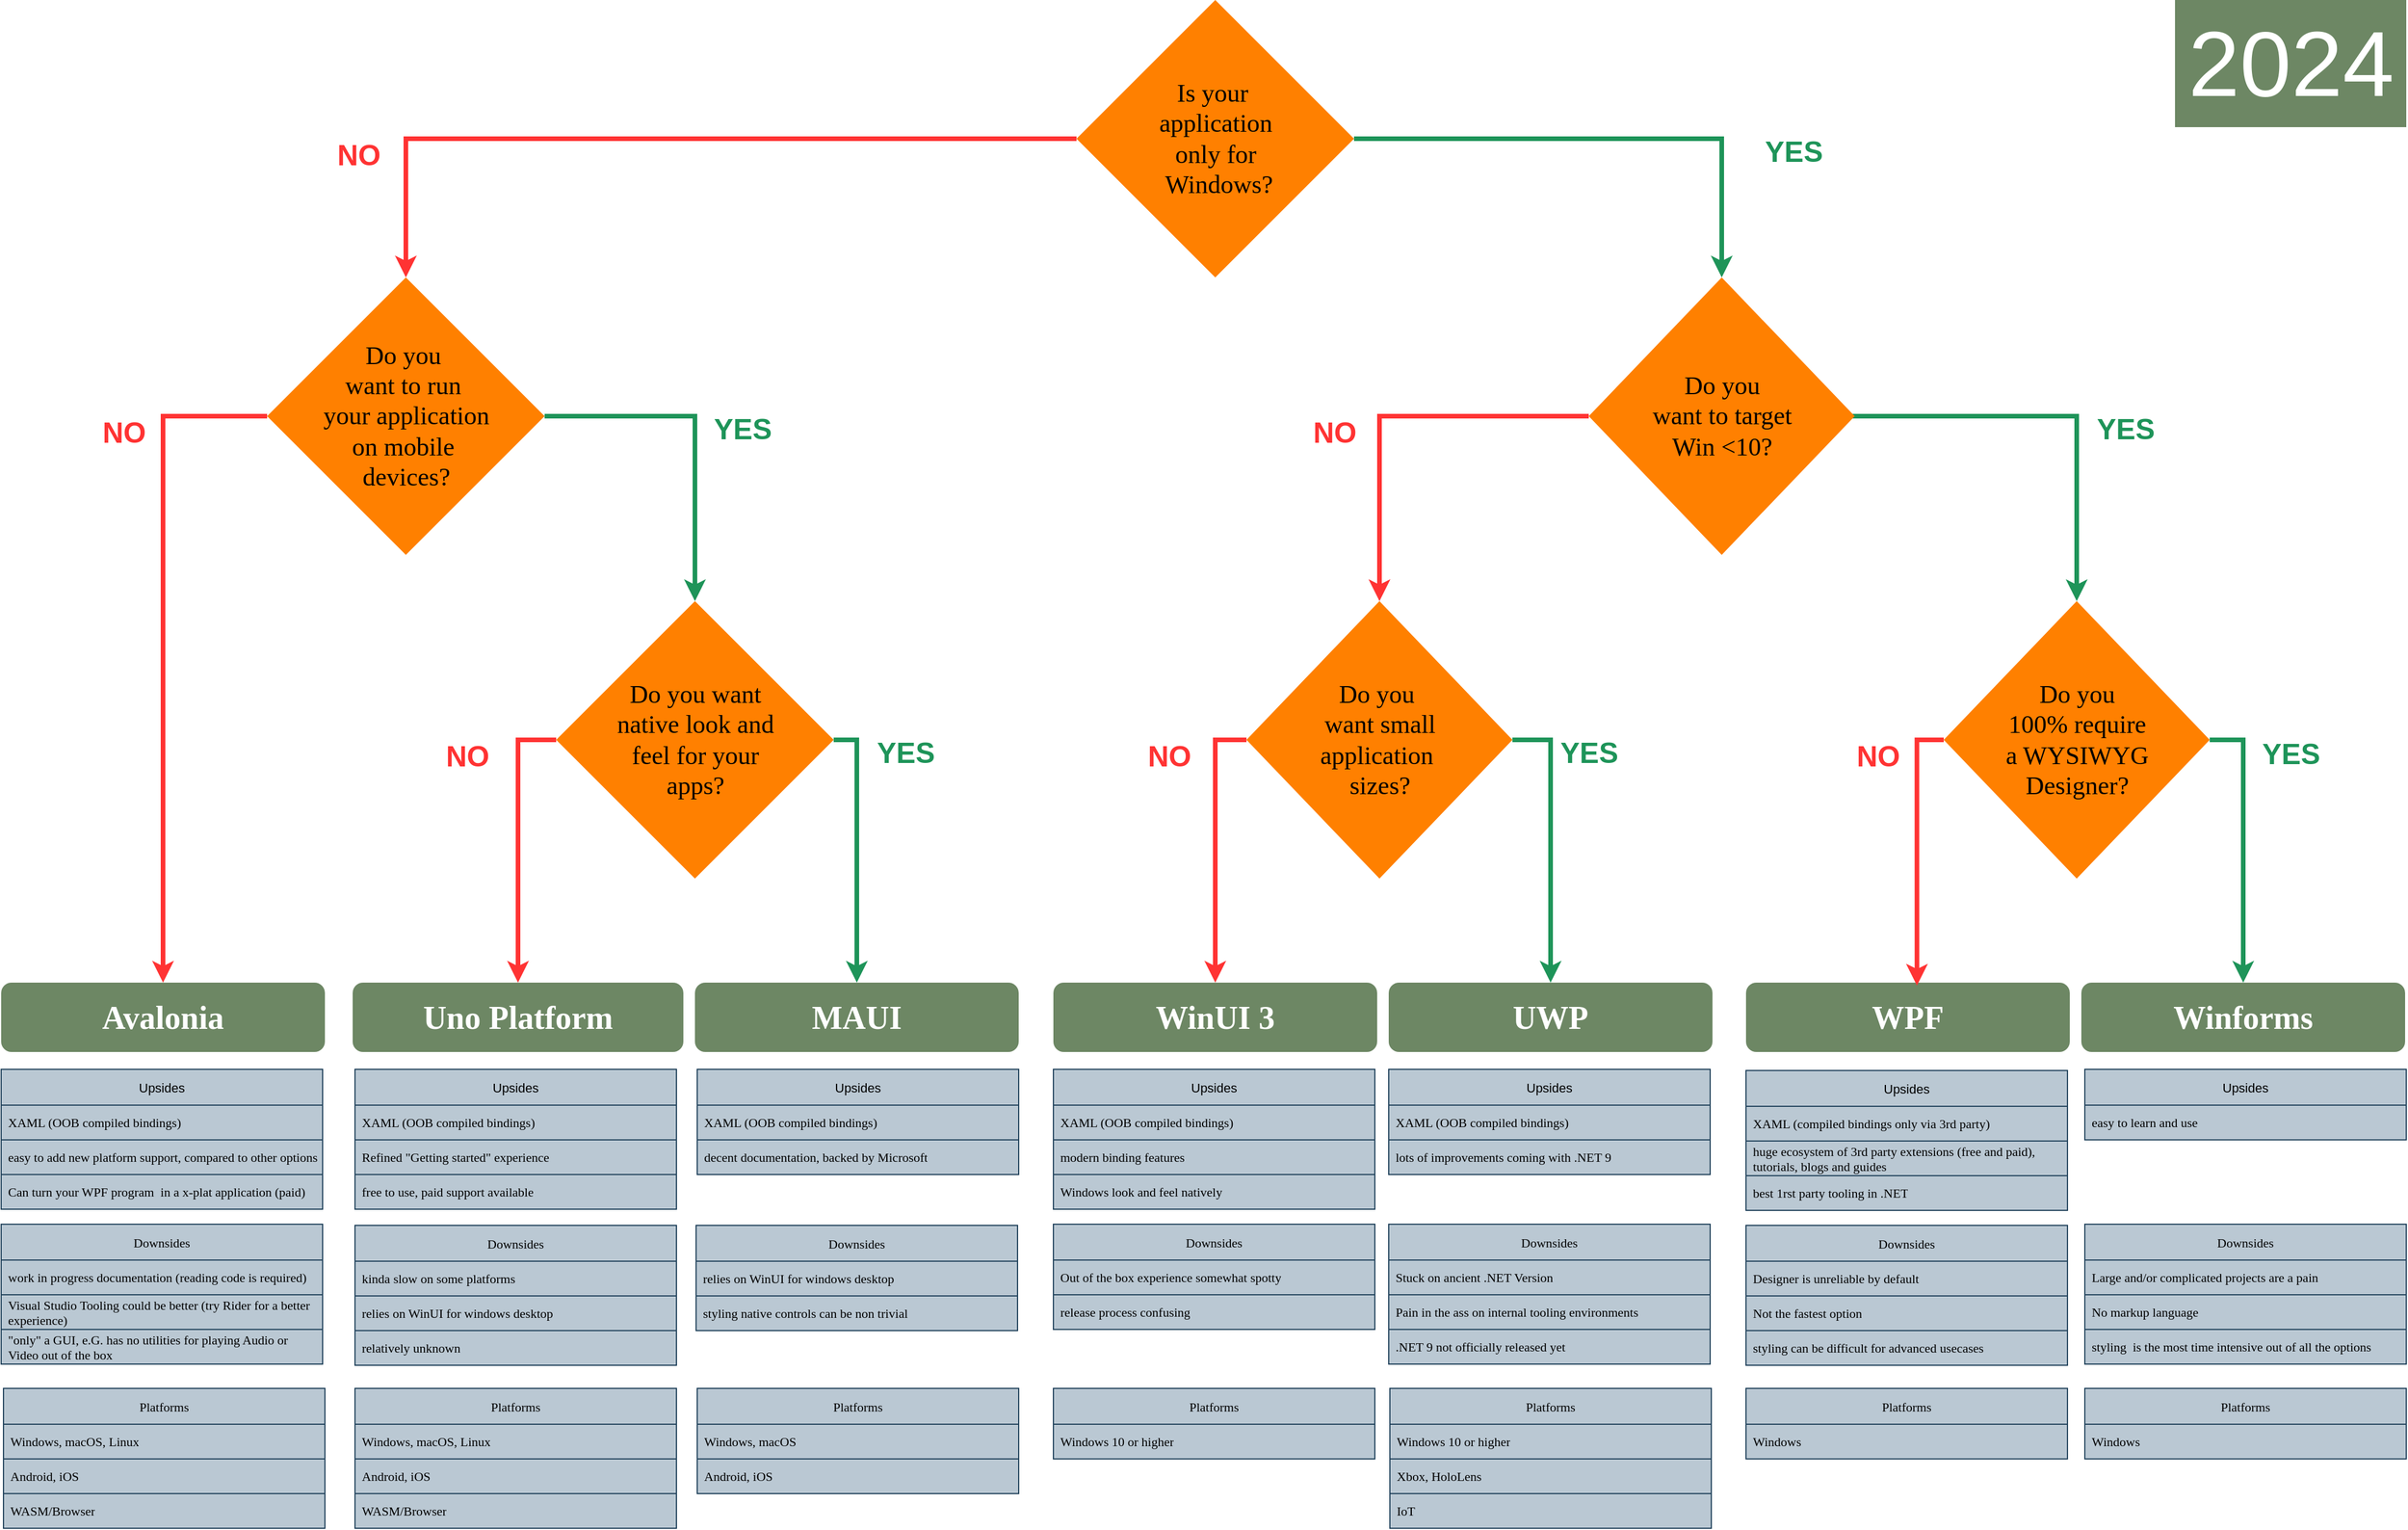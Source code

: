 <mxfile version="24.8.0">
  <diagram name="Page-1" id="c7558073-3199-34d8-9f00-42111426c3f3">
    <mxGraphModel dx="5111" dy="2808" grid="0" gridSize="10" guides="1" tooltips="1" connect="1" arrows="1" fold="1" page="1" pageScale="1" pageWidth="2336" pageHeight="1654" background="none" math="0" shadow="0">
      <root>
        <mxCell id="0" />
        <mxCell id="1" parent="0" />
        <mxCell id="wTMIAIhLb1rDDaJ3WAzP-104" style="edgeStyle=orthogonalEdgeStyle;rounded=0;orthogonalLoop=1;jettySize=auto;html=1;entryX=0.5;entryY=0;entryDx=0;entryDy=0;exitX=0;exitY=0.5;exitDx=0;exitDy=0;strokeColor=#FF3333;strokeWidth=4;align=center;verticalAlign=middle;fontFamily=Helvetica;fontSize=11;fontColor=default;labelBackgroundColor=default;endArrow=classic;fillColor=#cdeb8b;" parent="1" source="wTMIAIhLb1rDDaJ3WAzP-115" target="wTMIAIhLb1rDDaJ3WAzP-114" edge="1">
          <mxGeometry relative="1" as="geometry">
            <mxPoint x="439.5" y="50.0" as="sourcePoint" />
            <mxPoint x="168.52" y="79.82" as="targetPoint" />
          </mxGeometry>
        </mxCell>
        <mxCell id="wTMIAIhLb1rDDaJ3WAzP-105" style="edgeStyle=orthogonalEdgeStyle;rounded=0;orthogonalLoop=1;jettySize=auto;html=1;entryX=0.5;entryY=0;entryDx=0;entryDy=0;exitX=1;exitY=0.5;exitDx=0;exitDy=0;strokeColor=#1E9459;strokeWidth=4;align=center;verticalAlign=middle;fontFamily=Helvetica;fontSize=11;fontColor=default;labelBackgroundColor=default;endArrow=classic;fillColor=#cdeb8b;" parent="1" source="wTMIAIhLb1rDDaJ3WAzP-115" target="wTMIAIhLb1rDDaJ3WAzP-113" edge="1">
          <mxGeometry relative="1" as="geometry">
            <mxPoint x="720" y="50.0" as="sourcePoint" />
            <mxPoint x="980" y="80" as="targetPoint" />
          </mxGeometry>
        </mxCell>
        <mxCell id="wTMIAIhLb1rDDaJ3WAzP-106" value="&lt;div style=&quot;font-size: 28px;&quot;&gt;Avalonia&lt;/div&gt;" style="rounded=1;whiteSpace=wrap;html=1;fillColor=#6d8764;strokeColor=none;fontColor=#FFFFFF;fontFamily=Verdana;fontStyle=1;fontSize=28;" parent="1" vertex="1">
          <mxGeometry x="-160" y="810" width="280" height="60" as="geometry" />
        </mxCell>
        <mxCell id="wTMIAIhLb1rDDaJ3WAzP-107" value="Winforms" style="rounded=1;whiteSpace=wrap;html=1;fillColor=#6d8764;strokeColor=none;fontColor=#ffffff;fontFamily=Verdana;fontStyle=1;fontSize=28;" parent="1" vertex="1">
          <mxGeometry x="1639" y="810" width="280" height="60" as="geometry" />
        </mxCell>
        <mxCell id="wTMIAIhLb1rDDaJ3WAzP-108" value="WPF" style="rounded=1;whiteSpace=wrap;html=1;fillColor=#6d8764;strokeColor=none;fontColor=#ffffff;fontFamily=Verdana;fontStyle=1;align=center;verticalAlign=middle;fontSize=28;" parent="1" vertex="1">
          <mxGeometry x="1349" y="810" width="280" height="60" as="geometry" />
        </mxCell>
        <mxCell id="wTMIAIhLb1rDDaJ3WAzP-109" value="UWP" style="rounded=1;whiteSpace=wrap;html=1;fillColor=#6d8764;strokeColor=none;fontColor=#ffffff;fontFamily=Verdana;fontStyle=1;fontSize=28;" parent="1" vertex="1">
          <mxGeometry x="1040" y="810" width="280" height="60" as="geometry" />
        </mxCell>
        <mxCell id="wTMIAIhLb1rDDaJ3WAzP-110" value="&lt;div style=&quot;font-size: 28px;&quot;&gt;WinUI 3&lt;/div&gt;" style="rounded=1;whiteSpace=wrap;html=1;fillColor=#6d8764;strokeColor=none;fontColor=#ffffff;fontFamily=Verdana;fontStyle=1;fontSize=28;" parent="1" vertex="1">
          <mxGeometry x="750" y="810" width="280" height="60" as="geometry" />
        </mxCell>
        <mxCell id="wTMIAIhLb1rDDaJ3WAzP-111" value="Uno Platform" style="rounded=1;whiteSpace=wrap;html=1;fillColor=#6d8764;strokeColor=none;fontColor=#ffffff;fontFamily=Verdana;fontStyle=1;fontSize=28;" parent="1" vertex="1">
          <mxGeometry x="144" y="810" width="286" height="60" as="geometry" />
        </mxCell>
        <mxCell id="wTMIAIhLb1rDDaJ3WAzP-112" value="MAUI" style="rounded=1;whiteSpace=wrap;html=1;fillColor=#6d8764;strokeColor=none;fontColor=#ffffff;fontFamily=Verdana;fontStyle=1;align=center;verticalAlign=middle;fontSize=28;" parent="1" vertex="1">
          <mxGeometry x="440" y="810" width="280" height="60" as="geometry" />
        </mxCell>
        <mxCell id="wTMIAIhLb1rDDaJ3WAzP-119" style="edgeStyle=orthogonalEdgeStyle;rounded=0;orthogonalLoop=1;jettySize=auto;html=1;entryX=0.5;entryY=0;entryDx=0;entryDy=0;exitX=0.974;exitY=0.5;exitDx=0;exitDy=0;strokeColor=#1E9459;strokeWidth=4;align=center;verticalAlign=middle;fontFamily=Helvetica;fontSize=11;fontColor=default;labelBackgroundColor=default;endArrow=classic;fillColor=#cdeb8b;exitPerimeter=0;" parent="1" source="wTMIAIhLb1rDDaJ3WAzP-113" target="wTMIAIhLb1rDDaJ3WAzP-118" edge="1">
          <mxGeometry relative="1" as="geometry" />
        </mxCell>
        <mxCell id="wTMIAIhLb1rDDaJ3WAzP-123" style="edgeStyle=orthogonalEdgeStyle;rounded=0;orthogonalLoop=1;jettySize=auto;html=1;entryX=0.5;entryY=0;entryDx=0;entryDy=0;strokeColor=#FF3333;strokeWidth=4;align=center;verticalAlign=middle;fontFamily=Helvetica;fontSize=11;fontColor=default;labelBackgroundColor=default;endArrow=classic;fillColor=#cdeb8b;" parent="1" source="wTMIAIhLb1rDDaJ3WAzP-113" target="wTMIAIhLb1rDDaJ3WAzP-122" edge="1">
          <mxGeometry relative="1" as="geometry" />
        </mxCell>
        <mxCell id="wTMIAIhLb1rDDaJ3WAzP-113" value="Do you&lt;br&gt;&lt;div&gt;want to target&lt;/div&gt;&lt;div&gt;Win &amp;lt;10?&lt;br&gt;&lt;/div&gt;" style="rhombus;html=1;fillColor=#FF8000;fontColor=#000000;strokeColor=none;fontFamily=Verdana;labelBorderColor=none;fontSize=22;spacingBottom=0;spacingTop=0;spacingLeft=0;align=center;verticalAlign=middle;fontStyle=0;spacing=2;" parent="1" vertex="1">
          <mxGeometry x="1213" y="200" width="230" height="240" as="geometry" />
        </mxCell>
        <mxCell id="wTMIAIhLb1rDDaJ3WAzP-126" style="edgeStyle=orthogonalEdgeStyle;rounded=0;orthogonalLoop=1;jettySize=auto;html=1;exitX=0;exitY=0.5;exitDx=0;exitDy=0;strokeColor=#FF3333;strokeWidth=4;align=center;verticalAlign=middle;fontFamily=Helvetica;fontSize=11;fontColor=default;labelBackgroundColor=default;endArrow=classic;fillColor=#cdeb8b;" parent="1" source="wTMIAIhLb1rDDaJ3WAzP-114" target="wTMIAIhLb1rDDaJ3WAzP-106" edge="1">
          <mxGeometry relative="1" as="geometry" />
        </mxCell>
        <mxCell id="wTMIAIhLb1rDDaJ3WAzP-127" style="edgeStyle=orthogonalEdgeStyle;rounded=0;orthogonalLoop=1;jettySize=auto;html=1;strokeColor=#1E9459;strokeWidth=4;align=center;verticalAlign=middle;fontFamily=Helvetica;fontSize=11;fontColor=default;labelBackgroundColor=default;endArrow=classic;fillColor=#cdeb8b;" parent="1" source="wTMIAIhLb1rDDaJ3WAzP-114" target="wTMIAIhLb1rDDaJ3WAzP-116" edge="1">
          <mxGeometry relative="1" as="geometry" />
        </mxCell>
        <mxCell id="wTMIAIhLb1rDDaJ3WAzP-114" value="&lt;div&gt;Do you&amp;nbsp;&lt;/div&gt;&lt;div&gt;want to run&amp;nbsp;&lt;/div&gt;&lt;div&gt;your application&lt;/div&gt;&lt;div&gt; on mobile&amp;nbsp;&lt;/div&gt;&lt;div&gt;devices?&lt;/div&gt;" style="rhombus;html=1;fillColor=#FF8000;fontColor=#000000;strokeColor=none;fontStyle=0;fontFamily=Verdana;fontSize=22;align=center;verticalAlign=middle;spacingTop=0;spacing=2;" parent="1" vertex="1">
          <mxGeometry x="70" y="200" width="240" height="240" as="geometry" />
        </mxCell>
        <mxCell id="wTMIAIhLb1rDDaJ3WAzP-115" value="&lt;div&gt;Is your&amp;nbsp;&lt;/div&gt;&lt;div&gt;application&lt;/div&gt;&lt;div&gt; only for&lt;/div&gt;&lt;div&gt;&amp;nbsp;Windows?&lt;/div&gt;" style="rhombus;html=1;fillColor=#FF8000;strokeColor=none;fontStyle=0;fontColor=#000000;fontFamily=Verdana;fontSize=22;align=center;verticalAlign=middle;spacingTop=0;spacing=2;" parent="1" vertex="1">
          <mxGeometry x="770" y="-40" width="240" height="240" as="geometry" />
        </mxCell>
        <mxCell id="wTMIAIhLb1rDDaJ3WAzP-117" style="edgeStyle=orthogonalEdgeStyle;rounded=0;orthogonalLoop=1;jettySize=auto;html=1;exitX=1;exitY=0.5;exitDx=0;exitDy=0;fillColor=#cdeb8b;strokeColor=#1E9459;strokeWidth=4;align=center;verticalAlign=middle;fontFamily=Helvetica;fontSize=11;fontColor=default;labelBackgroundColor=default;endArrow=classic;" parent="1" source="wTMIAIhLb1rDDaJ3WAzP-116" target="wTMIAIhLb1rDDaJ3WAzP-112" edge="1">
          <mxGeometry relative="1" as="geometry" />
        </mxCell>
        <mxCell id="wTMIAIhLb1rDDaJ3WAzP-128" style="edgeStyle=orthogonalEdgeStyle;rounded=0;orthogonalLoop=1;jettySize=auto;html=1;entryX=0.5;entryY=0;entryDx=0;entryDy=0;exitX=0;exitY=0.5;exitDx=0;exitDy=0;strokeColor=#FF3333;strokeWidth=4;align=center;verticalAlign=middle;fontFamily=Helvetica;fontSize=11;fontColor=default;labelBackgroundColor=default;endArrow=classic;fillColor=#cdeb8b;" parent="1" source="wTMIAIhLb1rDDaJ3WAzP-116" target="wTMIAIhLb1rDDaJ3WAzP-111" edge="1">
          <mxGeometry relative="1" as="geometry" />
        </mxCell>
        <mxCell id="wTMIAIhLb1rDDaJ3WAzP-116" value="Do you want&lt;br&gt;native look and&lt;br&gt;feel for your&lt;br&gt;apps?" style="rhombus;html=1;fillColor=#FF8000;fontColor=#000000;strokeColor=none;fontStyle=0;fontFamily=Verdana;fontSize=22;spacingTop=0;align=center;verticalAlign=middle;spacing=2;" parent="1" vertex="1">
          <mxGeometry x="320" y="480" width="240" height="240" as="geometry" />
        </mxCell>
        <mxCell id="wTMIAIhLb1rDDaJ3WAzP-121" style="edgeStyle=orthogonalEdgeStyle;rounded=0;orthogonalLoop=1;jettySize=auto;html=1;entryX=0.5;entryY=0;entryDx=0;entryDy=0;exitX=1;exitY=0.5;exitDx=0;exitDy=0;strokeColor=#1E9459;strokeWidth=4;align=center;verticalAlign=middle;fontFamily=Helvetica;fontSize=11;fontColor=default;labelBackgroundColor=default;endArrow=classic;fillColor=#cdeb8b;" parent="1" source="wTMIAIhLb1rDDaJ3WAzP-118" target="wTMIAIhLb1rDDaJ3WAzP-107" edge="1">
          <mxGeometry relative="1" as="geometry" />
        </mxCell>
        <mxCell id="wTMIAIhLb1rDDaJ3WAzP-133" value="YES" style="edgeLabel;html=1;align=center;verticalAlign=middle;resizable=0;points=[];fontFamily=Helvetica;fontSize=25;fontColor=#1e9459;labelBackgroundColor=none;fontStyle=1;" parent="wTMIAIhLb1rDDaJ3WAzP-121" vertex="1" connectable="0">
          <mxGeometry x="-0.236" y="1" relative="1" as="geometry">
            <mxPoint x="40" y="-52" as="offset" />
          </mxGeometry>
        </mxCell>
        <mxCell id="wTMIAIhLb1rDDaJ3WAzP-118" value="Do you&lt;br&gt;100% require&lt;br&gt;a WYSIWYG&lt;br&gt;Designer?" style="rhombus;html=1;fillColor=#FF8000;fontColor=#000000;strokeColor=none;fontStyle=0;fontFamily=Verdana;fontSize=22;horizontal=1;spacing=2;spacingTop=0;align=center;verticalAlign=middle;" parent="1" vertex="1">
          <mxGeometry x="1520" y="480" width="230" height="240" as="geometry" />
        </mxCell>
        <mxCell id="wTMIAIhLb1rDDaJ3WAzP-120" style="edgeStyle=orthogonalEdgeStyle;rounded=0;orthogonalLoop=1;jettySize=auto;html=1;entryX=0.528;entryY=0.042;entryDx=0;entryDy=0;entryPerimeter=0;exitX=0;exitY=0.5;exitDx=0;exitDy=0;strokeColor=#FF3333;strokeWidth=4;align=center;verticalAlign=middle;fontFamily=Helvetica;fontSize=11;fontColor=default;labelBackgroundColor=default;endArrow=classic;fillColor=#cdeb8b;" parent="1" source="wTMIAIhLb1rDDaJ3WAzP-118" target="wTMIAIhLb1rDDaJ3WAzP-108" edge="1">
          <mxGeometry relative="1" as="geometry" />
        </mxCell>
        <mxCell id="wTMIAIhLb1rDDaJ3WAzP-125" style="edgeStyle=orthogonalEdgeStyle;rounded=0;orthogonalLoop=1;jettySize=auto;html=1;entryX=0.5;entryY=0;entryDx=0;entryDy=0;exitX=1;exitY=0.5;exitDx=0;exitDy=0;strokeColor=#1E9459;strokeWidth=4;align=center;verticalAlign=middle;fontFamily=Helvetica;fontSize=11;fontColor=default;labelBackgroundColor=default;endArrow=classic;fillColor=#cdeb8b;" parent="1" source="wTMIAIhLb1rDDaJ3WAzP-122" target="wTMIAIhLb1rDDaJ3WAzP-109" edge="1">
          <mxGeometry relative="1" as="geometry" />
        </mxCell>
        <mxCell id="wTMIAIhLb1rDDaJ3WAzP-129" style="edgeStyle=orthogonalEdgeStyle;rounded=0;orthogonalLoop=1;jettySize=auto;html=1;entryX=0.5;entryY=0;entryDx=0;entryDy=0;exitX=0;exitY=0.5;exitDx=0;exitDy=0;strokeColor=#FF3333;strokeWidth=4;align=center;verticalAlign=middle;fontFamily=Helvetica;fontSize=11;fontColor=default;labelBackgroundColor=default;endArrow=classic;fillColor=#cdeb8b;" parent="1" source="wTMIAIhLb1rDDaJ3WAzP-122" target="wTMIAIhLb1rDDaJ3WAzP-110" edge="1">
          <mxGeometry relative="1" as="geometry" />
        </mxCell>
        <mxCell id="wTMIAIhLb1rDDaJ3WAzP-122" value="&lt;div&gt;Do you&amp;nbsp;&lt;/div&gt;&lt;div&gt;want small &lt;/div&gt;&lt;div&gt;application&amp;nbsp;&lt;/div&gt;&lt;div&gt;sizes?&lt;/div&gt;" style="rhombus;html=1;fillColor=#FF8000;fontColor=#000000;strokeColor=none;fontStyle=0;fontFamily=Verdana;fontSize=22;align=center;verticalAlign=middle;spacingTop=0;spacing=2;" parent="1" vertex="1">
          <mxGeometry x="917" y="480" width="230" height="240" as="geometry" />
        </mxCell>
        <mxCell id="wTMIAIhLb1rDDaJ3WAzP-140" value="Upsides" style="swimlane;fontStyle=0;childLayout=stackLayout;horizontal=1;startSize=31;horizontalStack=0;resizeParent=1;resizeParentMax=0;resizeLast=0;collapsible=1;marginBottom=0;whiteSpace=wrap;html=1;fontFamily=Helvetica;fontSize=11;labelBackgroundColor=none;fillColor=#bac8d3;strokeColor=#23445d;" parent="1" vertex="1">
          <mxGeometry x="1349" y="886" width="278" height="121" as="geometry">
            <mxRectangle x="750" y="886" width="74" height="30" as="alternateBounds" />
          </mxGeometry>
        </mxCell>
        <mxCell id="wTMIAIhLb1rDDaJ3WAzP-141" value="XAML (compiled bindings only via 3rd party)" style="text;strokeColor=#23445d;fillColor=#bac8d3;align=left;verticalAlign=middle;spacingLeft=4;spacingRight=4;overflow=hidden;points=[[0,0.5],[1,0.5]];portConstraint=eastwest;rotatable=0;whiteSpace=wrap;html=1;fontFamily=Verdana;fontSize=11;labelBackgroundColor=none;" parent="wTMIAIhLb1rDDaJ3WAzP-140" vertex="1">
          <mxGeometry y="31" width="278" height="30" as="geometry" />
        </mxCell>
        <mxCell id="wTMIAIhLb1rDDaJ3WAzP-142" value="huge ecosystem of 3rd party extensions (free and paid), tutorials, blogs and guides" style="text;strokeColor=#23445d;fillColor=#bac8d3;align=left;verticalAlign=middle;spacingLeft=4;spacingRight=4;overflow=hidden;points=[[0,0.5],[1,0.5]];portConstraint=eastwest;rotatable=0;whiteSpace=wrap;html=1;fontFamily=Verdana;fontSize=11;labelBackgroundColor=none;" parent="wTMIAIhLb1rDDaJ3WAzP-140" vertex="1">
          <mxGeometry y="61" width="278" height="30" as="geometry" />
        </mxCell>
        <mxCell id="wTMIAIhLb1rDDaJ3WAzP-143" value="best 1rst party tooling in .NET" style="text;strokeColor=#23445d;fillColor=#bac8d3;align=left;verticalAlign=middle;spacingLeft=4;spacingRight=4;overflow=hidden;points=[[0,0.5],[1,0.5]];portConstraint=eastwest;rotatable=0;whiteSpace=wrap;html=1;fontFamily=Verdana;fontSize=11;labelBackgroundColor=none;" parent="wTMIAIhLb1rDDaJ3WAzP-140" vertex="1">
          <mxGeometry y="91" width="278" height="30" as="geometry" />
        </mxCell>
        <mxCell id="wTMIAIhLb1rDDaJ3WAzP-145" value="Downsides" style="swimlane;fontStyle=0;childLayout=stackLayout;horizontal=1;startSize=31;horizontalStack=0;resizeParent=1;resizeParentMax=0;resizeLast=0;collapsible=1;marginBottom=0;whiteSpace=wrap;html=1;fontFamily=Verdana;fontSize=11;labelBackgroundColor=none;fillColor=#bac8d3;strokeColor=#23445d;" parent="1" vertex="1">
          <mxGeometry x="1349" y="1020" width="278" height="121" as="geometry">
            <mxRectangle x="750" y="886" width="74" height="30" as="alternateBounds" />
          </mxGeometry>
        </mxCell>
        <mxCell id="wTMIAIhLb1rDDaJ3WAzP-146" value="Designer is unreliable by default" style="text;strokeColor=#23445d;fillColor=#bac8d3;align=left;verticalAlign=middle;spacingLeft=4;spacingRight=4;overflow=hidden;points=[[0,0.5],[1,0.5]];portConstraint=eastwest;rotatable=0;whiteSpace=wrap;html=1;fontFamily=Verdana;fontSize=11;labelBackgroundColor=none;" parent="wTMIAIhLb1rDDaJ3WAzP-145" vertex="1">
          <mxGeometry y="31" width="278" height="30" as="geometry" />
        </mxCell>
        <mxCell id="wTMIAIhLb1rDDaJ3WAzP-147" value="Not the fastest option" style="text;strokeColor=#23445d;fillColor=#bac8d3;align=left;verticalAlign=middle;spacingLeft=4;spacingRight=4;overflow=hidden;points=[[0,0.5],[1,0.5]];portConstraint=eastwest;rotatable=0;whiteSpace=wrap;html=1;fontFamily=Verdana;fontSize=11;labelBackgroundColor=none;" parent="wTMIAIhLb1rDDaJ3WAzP-145" vertex="1">
          <mxGeometry y="61" width="278" height="30" as="geometry" />
        </mxCell>
        <mxCell id="wTMIAIhLb1rDDaJ3WAzP-148" value="styling can be difficult for advanced usecases" style="text;strokeColor=#23445d;fillColor=#bac8d3;align=left;verticalAlign=middle;spacingLeft=4;spacingRight=4;overflow=hidden;points=[[0,0.5],[1,0.5]];portConstraint=eastwest;rotatable=0;whiteSpace=wrap;html=1;fontFamily=Verdana;fontSize=11;labelBackgroundColor=none;" parent="wTMIAIhLb1rDDaJ3WAzP-145" vertex="1">
          <mxGeometry y="91" width="278" height="30" as="geometry" />
        </mxCell>
        <mxCell id="wTMIAIhLb1rDDaJ3WAzP-149" value="Upsides" style="swimlane;fontStyle=0;childLayout=stackLayout;horizontal=1;startSize=31;horizontalStack=0;resizeParent=1;resizeParentMax=0;resizeLast=0;collapsible=1;marginBottom=0;whiteSpace=wrap;html=1;fontFamily=Helvetica;fontSize=11;labelBackgroundColor=none;fillColor=#bac8d3;strokeColor=#23445d;" parent="1" vertex="1">
          <mxGeometry x="1642" y="885" width="278" height="61" as="geometry">
            <mxRectangle x="750" y="886" width="74" height="30" as="alternateBounds" />
          </mxGeometry>
        </mxCell>
        <mxCell id="wTMIAIhLb1rDDaJ3WAzP-150" value="easy to learn and use" style="text;strokeColor=#23445d;fillColor=#bac8d3;align=left;verticalAlign=middle;spacingLeft=4;spacingRight=4;overflow=hidden;points=[[0,0.5],[1,0.5]];portConstraint=eastwest;rotatable=0;whiteSpace=wrap;html=1;fontFamily=Verdana;fontSize=11;labelBackgroundColor=none;" parent="wTMIAIhLb1rDDaJ3WAzP-149" vertex="1">
          <mxGeometry y="31" width="278" height="30" as="geometry" />
        </mxCell>
        <mxCell id="wTMIAIhLb1rDDaJ3WAzP-153" value="Downsides" style="swimlane;fontStyle=0;childLayout=stackLayout;horizontal=1;startSize=31;horizontalStack=0;resizeParent=1;resizeParentMax=0;resizeLast=0;collapsible=1;marginBottom=0;whiteSpace=wrap;html=1;fontFamily=Verdana;fontSize=11;labelBackgroundColor=none;fillColor=#bac8d3;strokeColor=#23445d;" parent="1" vertex="1">
          <mxGeometry x="1642" y="1019" width="278" height="121" as="geometry">
            <mxRectangle x="750" y="886" width="74" height="30" as="alternateBounds" />
          </mxGeometry>
        </mxCell>
        <mxCell id="wTMIAIhLb1rDDaJ3WAzP-154" value="Large and/or complicated projects are a pain" style="text;strokeColor=#23445d;fillColor=#bac8d3;align=left;verticalAlign=middle;spacingLeft=4;spacingRight=4;overflow=hidden;points=[[0,0.5],[1,0.5]];portConstraint=eastwest;rotatable=0;whiteSpace=wrap;html=1;fontFamily=Verdana;fontSize=11;labelBackgroundColor=none;" parent="wTMIAIhLb1rDDaJ3WAzP-153" vertex="1">
          <mxGeometry y="31" width="278" height="30" as="geometry" />
        </mxCell>
        <mxCell id="wTMIAIhLb1rDDaJ3WAzP-155" value="No markup language" style="text;strokeColor=#23445d;fillColor=#bac8d3;align=left;verticalAlign=middle;spacingLeft=4;spacingRight=4;overflow=hidden;points=[[0,0.5],[1,0.5]];portConstraint=eastwest;rotatable=0;whiteSpace=wrap;html=1;fontFamily=Verdana;fontSize=11;labelBackgroundColor=none;" parent="wTMIAIhLb1rDDaJ3WAzP-153" vertex="1">
          <mxGeometry y="61" width="278" height="30" as="geometry" />
        </mxCell>
        <mxCell id="wTMIAIhLb1rDDaJ3WAzP-156" value="styling&amp;nbsp; is the most time intensive out of all the options" style="text;strokeColor=#23445d;fillColor=#bac8d3;align=left;verticalAlign=middle;spacingLeft=4;spacingRight=4;overflow=hidden;points=[[0,0.5],[1,0.5]];portConstraint=eastwest;rotatable=0;whiteSpace=wrap;html=1;fontFamily=Verdana;fontSize=11;labelBackgroundColor=none;" parent="wTMIAIhLb1rDDaJ3WAzP-153" vertex="1">
          <mxGeometry y="91" width="278" height="30" as="geometry" />
        </mxCell>
        <mxCell id="wTMIAIhLb1rDDaJ3WAzP-157" value="Upsides" style="swimlane;fontStyle=0;childLayout=stackLayout;horizontal=1;startSize=31;horizontalStack=0;resizeParent=1;resizeParentMax=0;resizeLast=0;collapsible=1;marginBottom=0;whiteSpace=wrap;html=1;fontFamily=Helvetica;fontSize=11;labelBackgroundColor=none;fillColor=#bac8d3;strokeColor=#23445d;" parent="1" vertex="1">
          <mxGeometry x="442" y="885" width="278" height="91" as="geometry">
            <mxRectangle x="750" y="886" width="74" height="30" as="alternateBounds" />
          </mxGeometry>
        </mxCell>
        <mxCell id="wTMIAIhLb1rDDaJ3WAzP-158" value="XAML (OOB compiled bindings)" style="text;strokeColor=#23445d;fillColor=#bac8d3;align=left;verticalAlign=middle;spacingLeft=4;spacingRight=4;overflow=hidden;points=[[0,0.5],[1,0.5]];portConstraint=eastwest;rotatable=0;whiteSpace=wrap;html=1;fontFamily=Verdana;fontSize=11;labelBackgroundColor=none;" parent="wTMIAIhLb1rDDaJ3WAzP-157" vertex="1">
          <mxGeometry y="31" width="278" height="30" as="geometry" />
        </mxCell>
        <mxCell id="wTMIAIhLb1rDDaJ3WAzP-159" value="decent documentation, backed by Microsoft" style="text;strokeColor=#23445d;fillColor=#bac8d3;align=left;verticalAlign=middle;spacingLeft=4;spacingRight=4;overflow=hidden;points=[[0,0.5],[1,0.5]];portConstraint=eastwest;rotatable=0;whiteSpace=wrap;html=1;fontFamily=Verdana;fontSize=11;labelBackgroundColor=none;" parent="wTMIAIhLb1rDDaJ3WAzP-157" vertex="1">
          <mxGeometry y="61" width="278" height="30" as="geometry" />
        </mxCell>
        <mxCell id="wTMIAIhLb1rDDaJ3WAzP-161" value="Downsides" style="swimlane;fontStyle=0;childLayout=stackLayout;horizontal=1;startSize=31;horizontalStack=0;resizeParent=1;resizeParentMax=0;resizeLast=0;collapsible=1;marginBottom=0;whiteSpace=wrap;html=1;fontFamily=Verdana;fontSize=11;labelBackgroundColor=none;fillColor=#bac8d3;strokeColor=#23445d;" parent="1" vertex="1">
          <mxGeometry x="441" y="1020" width="278" height="91" as="geometry">
            <mxRectangle x="750" y="886" width="74" height="30" as="alternateBounds" />
          </mxGeometry>
        </mxCell>
        <mxCell id="wTMIAIhLb1rDDaJ3WAzP-162" value="relies on WinUI for windows desktop" style="text;strokeColor=#23445d;fillColor=#bac8d3;align=left;verticalAlign=middle;spacingLeft=4;spacingRight=4;overflow=hidden;points=[[0,0.5],[1,0.5]];portConstraint=eastwest;rotatable=0;whiteSpace=wrap;html=1;fontFamily=Verdana;fontSize=11;labelBackgroundColor=none;" parent="wTMIAIhLb1rDDaJ3WAzP-161" vertex="1">
          <mxGeometry y="31" width="278" height="30" as="geometry" />
        </mxCell>
        <mxCell id="wTMIAIhLb1rDDaJ3WAzP-163" value="styling native controls can be non trivial" style="text;strokeColor=#23445d;fillColor=#bac8d3;align=left;verticalAlign=middle;spacingLeft=4;spacingRight=4;overflow=hidden;points=[[0,0.5],[1,0.5]];portConstraint=eastwest;rotatable=0;whiteSpace=wrap;html=1;fontFamily=Verdana;fontSize=11;labelBackgroundColor=none;" parent="wTMIAIhLb1rDDaJ3WAzP-161" vertex="1">
          <mxGeometry y="61" width="278" height="30" as="geometry" />
        </mxCell>
        <mxCell id="wTMIAIhLb1rDDaJ3WAzP-165" value="Upsides" style="swimlane;fontStyle=0;childLayout=stackLayout;horizontal=1;startSize=31;horizontalStack=0;resizeParent=1;resizeParentMax=0;resizeLast=0;collapsible=1;marginBottom=0;whiteSpace=wrap;html=1;fontFamily=Helvetica;fontSize=11;labelBackgroundColor=none;fillColor=#bac8d3;strokeColor=#23445d;" parent="1" vertex="1">
          <mxGeometry x="146" y="885" width="278" height="121" as="geometry">
            <mxRectangle x="750" y="886" width="74" height="30" as="alternateBounds" />
          </mxGeometry>
        </mxCell>
        <mxCell id="wTMIAIhLb1rDDaJ3WAzP-166" value="XAML (OOB compiled bindings)" style="text;strokeColor=#23445d;fillColor=#bac8d3;align=left;verticalAlign=middle;spacingLeft=4;spacingRight=4;overflow=hidden;points=[[0,0.5],[1,0.5]];portConstraint=eastwest;rotatable=0;whiteSpace=wrap;html=1;fontFamily=Verdana;fontSize=11;labelBackgroundColor=none;" parent="wTMIAIhLb1rDDaJ3WAzP-165" vertex="1">
          <mxGeometry y="31" width="278" height="30" as="geometry" />
        </mxCell>
        <mxCell id="ISvKkOD4mDOg9t0SeC71-9" value="Refined &quot;Getting started&quot; experience" style="text;strokeColor=#23445d;fillColor=#bac8d3;align=left;verticalAlign=middle;spacingLeft=4;spacingRight=4;overflow=hidden;points=[[0,0.5],[1,0.5]];portConstraint=eastwest;rotatable=0;whiteSpace=wrap;html=1;fontFamily=Verdana;fontSize=11;labelBackgroundColor=none;" vertex="1" parent="wTMIAIhLb1rDDaJ3WAzP-165">
          <mxGeometry y="61" width="278" height="30" as="geometry" />
        </mxCell>
        <mxCell id="wTMIAIhLb1rDDaJ3WAzP-167" value="free to use, paid support available" style="text;strokeColor=#23445d;fillColor=#bac8d3;align=left;verticalAlign=middle;spacingLeft=4;spacingRight=4;overflow=hidden;points=[[0,0.5],[1,0.5]];portConstraint=eastwest;rotatable=0;whiteSpace=wrap;html=1;fontFamily=Verdana;fontSize=11;labelBackgroundColor=none;" parent="wTMIAIhLb1rDDaJ3WAzP-165" vertex="1">
          <mxGeometry y="91" width="278" height="30" as="geometry" />
        </mxCell>
        <mxCell id="wTMIAIhLb1rDDaJ3WAzP-173" value="Upsides" style="swimlane;fontStyle=0;childLayout=stackLayout;horizontal=1;startSize=31;horizontalStack=0;resizeParent=1;resizeParentMax=0;resizeLast=0;collapsible=1;marginBottom=0;whiteSpace=wrap;html=1;fontFamily=Helvetica;fontSize=11;labelBackgroundColor=none;fillColor=#bac8d3;strokeColor=#23445d;" parent="1" vertex="1">
          <mxGeometry x="-160" y="885" width="278" height="121" as="geometry">
            <mxRectangle x="750" y="886" width="74" height="30" as="alternateBounds" />
          </mxGeometry>
        </mxCell>
        <mxCell id="wTMIAIhLb1rDDaJ3WAzP-174" value="XAML (OOB compiled bindings)" style="text;strokeColor=#23445d;fillColor=#bac8d3;align=left;verticalAlign=middle;spacingLeft=4;spacingRight=4;overflow=hidden;points=[[0,0.5],[1,0.5]];portConstraint=eastwest;rotatable=0;whiteSpace=wrap;html=1;fontFamily=Verdana;fontSize=11;labelBackgroundColor=none;" parent="wTMIAIhLb1rDDaJ3WAzP-173" vertex="1">
          <mxGeometry y="31" width="278" height="30" as="geometry" />
        </mxCell>
        <mxCell id="wTMIAIhLb1rDDaJ3WAzP-175" value="easy to add new platform support, compared to other options" style="text;strokeColor=#23445d;fillColor=#bac8d3;align=left;verticalAlign=middle;spacingLeft=4;spacingRight=4;overflow=hidden;points=[[0,0.5],[1,0.5]];portConstraint=eastwest;rotatable=0;whiteSpace=wrap;html=1;fontFamily=Verdana;fontSize=11;labelBackgroundColor=none;" parent="wTMIAIhLb1rDDaJ3WAzP-173" vertex="1">
          <mxGeometry y="61" width="278" height="30" as="geometry" />
        </mxCell>
        <mxCell id="wTMIAIhLb1rDDaJ3WAzP-176" value="Can turn your WPF program&amp;nbsp; in a x-plat application (paid)" style="text;strokeColor=#23445d;fillColor=#bac8d3;align=left;verticalAlign=middle;spacingLeft=4;spacingRight=4;overflow=hidden;points=[[0,0.5],[1,0.5]];portConstraint=eastwest;rotatable=0;whiteSpace=wrap;html=1;fontFamily=Verdana;fontSize=11;labelBackgroundColor=none;" parent="wTMIAIhLb1rDDaJ3WAzP-173" vertex="1">
          <mxGeometry y="91" width="278" height="30" as="geometry" />
        </mxCell>
        <mxCell id="wTMIAIhLb1rDDaJ3WAzP-177" value="Downsides" style="swimlane;fontStyle=0;childLayout=stackLayout;horizontal=1;startSize=31;horizontalStack=0;resizeParent=1;resizeParentMax=0;resizeLast=0;collapsible=1;marginBottom=0;whiteSpace=wrap;html=1;fontFamily=Verdana;fontSize=11;labelBackgroundColor=none;fillColor=#bac8d3;strokeColor=#23445d;" parent="1" vertex="1">
          <mxGeometry x="-160" y="1019" width="278" height="121" as="geometry">
            <mxRectangle x="750" y="886" width="74" height="30" as="alternateBounds" />
          </mxGeometry>
        </mxCell>
        <mxCell id="wTMIAIhLb1rDDaJ3WAzP-178" value="work in progress documentation (reading code is required)" style="text;strokeColor=#23445d;fillColor=#bac8d3;align=left;verticalAlign=middle;spacingLeft=4;spacingRight=4;overflow=hidden;points=[[0,0.5],[1,0.5]];portConstraint=eastwest;rotatable=0;whiteSpace=wrap;html=1;fontFamily=Verdana;fontSize=11;labelBackgroundColor=none;" parent="wTMIAIhLb1rDDaJ3WAzP-177" vertex="1">
          <mxGeometry y="31" width="278" height="30" as="geometry" />
        </mxCell>
        <mxCell id="wTMIAIhLb1rDDaJ3WAzP-179" value="Visual Studio Tooling could be better (try Rider for a better experience)" style="text;strokeColor=#23445d;fillColor=#bac8d3;align=left;verticalAlign=middle;spacingLeft=4;spacingRight=4;overflow=hidden;points=[[0,0.5],[1,0.5]];portConstraint=eastwest;rotatable=0;whiteSpace=wrap;html=1;fontFamily=Verdana;fontSize=11;labelBackgroundColor=none;" parent="wTMIAIhLb1rDDaJ3WAzP-177" vertex="1">
          <mxGeometry y="61" width="278" height="30" as="geometry" />
        </mxCell>
        <mxCell id="wTMIAIhLb1rDDaJ3WAzP-180" value="&quot;only&quot; a GUI, e.G. has no utilities for playing Audio or Video out of the box" style="text;strokeColor=#23445d;fillColor=#bac8d3;align=left;verticalAlign=middle;spacingLeft=4;spacingRight=4;overflow=hidden;points=[[0,0.5],[1,0.5]];portConstraint=eastwest;rotatable=0;whiteSpace=wrap;html=1;fontFamily=Verdana;fontSize=11;labelBackgroundColor=none;" parent="wTMIAIhLb1rDDaJ3WAzP-177" vertex="1">
          <mxGeometry y="91" width="278" height="30" as="geometry" />
        </mxCell>
        <mxCell id="wTMIAIhLb1rDDaJ3WAzP-187" value="Upsides" style="swimlane;fontStyle=0;childLayout=stackLayout;horizontal=1;startSize=31;horizontalStack=0;resizeParent=1;resizeParentMax=0;resizeLast=0;collapsible=1;marginBottom=0;whiteSpace=wrap;html=1;fontFamily=Helvetica;fontSize=11;labelBackgroundColor=none;fillColor=#bac8d3;strokeColor=#23445d;" parent="1" vertex="1">
          <mxGeometry x="750" y="885" width="278" height="121" as="geometry">
            <mxRectangle x="750" y="886" width="74" height="30" as="alternateBounds" />
          </mxGeometry>
        </mxCell>
        <mxCell id="wTMIAIhLb1rDDaJ3WAzP-188" value="XAML (OOB compiled bindings)" style="text;strokeColor=#23445d;fillColor=#bac8d3;align=left;verticalAlign=middle;spacingLeft=4;spacingRight=4;overflow=hidden;points=[[0,0.5],[1,0.5]];portConstraint=eastwest;rotatable=0;whiteSpace=wrap;html=1;fontFamily=Verdana;fontSize=11;labelBackgroundColor=none;" parent="wTMIAIhLb1rDDaJ3WAzP-187" vertex="1">
          <mxGeometry y="31" width="278" height="30" as="geometry" />
        </mxCell>
        <mxCell id="wTMIAIhLb1rDDaJ3WAzP-189" value="modern binding features" style="text;strokeColor=#23445d;fillColor=#bac8d3;align=left;verticalAlign=middle;spacingLeft=4;spacingRight=4;overflow=hidden;points=[[0,0.5],[1,0.5]];portConstraint=eastwest;rotatable=0;whiteSpace=wrap;html=1;fontFamily=Verdana;fontSize=11;labelBackgroundColor=none;" parent="wTMIAIhLb1rDDaJ3WAzP-187" vertex="1">
          <mxGeometry y="61" width="278" height="30" as="geometry" />
        </mxCell>
        <mxCell id="wTMIAIhLb1rDDaJ3WAzP-190" value="Windows look and feel natively" style="text;strokeColor=#23445d;fillColor=#bac8d3;align=left;verticalAlign=middle;spacingLeft=4;spacingRight=4;overflow=hidden;points=[[0,0.5],[1,0.5]];portConstraint=eastwest;rotatable=0;whiteSpace=wrap;html=1;fontFamily=Verdana;fontSize=11;labelBackgroundColor=none;" parent="wTMIAIhLb1rDDaJ3WAzP-187" vertex="1">
          <mxGeometry y="91" width="278" height="30" as="geometry" />
        </mxCell>
        <mxCell id="wTMIAIhLb1rDDaJ3WAzP-191" value="Downsides" style="swimlane;fontStyle=0;childLayout=stackLayout;horizontal=1;startSize=31;horizontalStack=0;resizeParent=1;resizeParentMax=0;resizeLast=0;collapsible=1;marginBottom=0;whiteSpace=wrap;html=1;fontFamily=Verdana;fontSize=11;labelBackgroundColor=none;fillColor=#bac8d3;strokeColor=#23445d;" parent="1" vertex="1">
          <mxGeometry x="750" y="1019" width="278" height="91" as="geometry">
            <mxRectangle x="750" y="886" width="74" height="30" as="alternateBounds" />
          </mxGeometry>
        </mxCell>
        <mxCell id="wTMIAIhLb1rDDaJ3WAzP-192" value="Out of the box experience somewhat spotty" style="text;strokeColor=#23445d;fillColor=#bac8d3;align=left;verticalAlign=middle;spacingLeft=4;spacingRight=4;overflow=hidden;points=[[0,0.5],[1,0.5]];portConstraint=eastwest;rotatable=0;whiteSpace=wrap;html=1;fontFamily=Verdana;fontSize=11;labelBackgroundColor=none;" parent="wTMIAIhLb1rDDaJ3WAzP-191" vertex="1">
          <mxGeometry y="31" width="278" height="30" as="geometry" />
        </mxCell>
        <mxCell id="wTMIAIhLb1rDDaJ3WAzP-193" value="release process confusing" style="text;strokeColor=#23445d;fillColor=#bac8d3;align=left;verticalAlign=middle;spacingLeft=4;spacingRight=4;overflow=hidden;points=[[0,0.5],[1,0.5]];portConstraint=eastwest;rotatable=0;whiteSpace=wrap;html=1;fontFamily=Verdana;fontSize=11;labelBackgroundColor=none;" parent="wTMIAIhLb1rDDaJ3WAzP-191" vertex="1">
          <mxGeometry y="61" width="278" height="30" as="geometry" />
        </mxCell>
        <mxCell id="wTMIAIhLb1rDDaJ3WAzP-195" value="Upsides" style="swimlane;fontStyle=0;childLayout=stackLayout;horizontal=1;startSize=31;horizontalStack=0;resizeParent=1;resizeParentMax=0;resizeLast=0;collapsible=1;marginBottom=0;whiteSpace=wrap;html=1;fontFamily=Helvetica;fontSize=11;labelBackgroundColor=none;fillColor=#bac8d3;strokeColor=#23445d;" parent="1" vertex="1">
          <mxGeometry x="1040" y="885" width="278" height="91" as="geometry">
            <mxRectangle x="750" y="886" width="74" height="30" as="alternateBounds" />
          </mxGeometry>
        </mxCell>
        <mxCell id="wTMIAIhLb1rDDaJ3WAzP-196" value="XAML (OOB compiled bindings)" style="text;strokeColor=#23445d;fillColor=#bac8d3;align=left;verticalAlign=middle;spacingLeft=4;spacingRight=4;overflow=hidden;points=[[0,0.5],[1,0.5]];portConstraint=eastwest;rotatable=0;whiteSpace=wrap;html=1;fontFamily=Verdana;fontSize=11;labelBackgroundColor=none;" parent="wTMIAIhLb1rDDaJ3WAzP-195" vertex="1">
          <mxGeometry y="31" width="278" height="30" as="geometry" />
        </mxCell>
        <mxCell id="wTMIAIhLb1rDDaJ3WAzP-198" value="lots of improvements coming with .NET 9" style="text;strokeColor=#23445d;fillColor=#bac8d3;align=left;verticalAlign=middle;spacingLeft=4;spacingRight=4;overflow=hidden;points=[[0,0.5],[1,0.5]];portConstraint=eastwest;rotatable=0;whiteSpace=wrap;html=1;fontFamily=Verdana;fontSize=11;labelBackgroundColor=none;" parent="wTMIAIhLb1rDDaJ3WAzP-195" vertex="1">
          <mxGeometry y="61" width="278" height="30" as="geometry" />
        </mxCell>
        <mxCell id="wTMIAIhLb1rDDaJ3WAzP-199" value="Downsides" style="swimlane;fontStyle=0;childLayout=stackLayout;horizontal=1;startSize=31;horizontalStack=0;resizeParent=1;resizeParentMax=0;resizeLast=0;collapsible=1;marginBottom=0;whiteSpace=wrap;html=1;fontFamily=Verdana;fontSize=11;labelBackgroundColor=none;fillColor=#bac8d3;strokeColor=#23445d;" parent="1" vertex="1">
          <mxGeometry x="1040" y="1019" width="278" height="121" as="geometry">
            <mxRectangle x="750" y="886" width="74" height="30" as="alternateBounds" />
          </mxGeometry>
        </mxCell>
        <mxCell id="wTMIAIhLb1rDDaJ3WAzP-200" value="&lt;div&gt;Stuck on ancient .NET Version&lt;/div&gt;" style="text;strokeColor=#23445d;fillColor=#bac8d3;align=left;verticalAlign=middle;spacingLeft=4;spacingRight=4;overflow=hidden;points=[[0,0.5],[1,0.5]];portConstraint=eastwest;rotatable=0;whiteSpace=wrap;html=1;fontFamily=Verdana;fontSize=11;labelBackgroundColor=none;" parent="wTMIAIhLb1rDDaJ3WAzP-199" vertex="1">
          <mxGeometry y="31" width="278" height="30" as="geometry" />
        </mxCell>
        <mxCell id="wTMIAIhLb1rDDaJ3WAzP-202" value="&lt;span&gt;Pain in the ass on internal tooling environments&lt;/span&gt;" style="text;strokeColor=#23445d;fillColor=#bac8d3;align=left;verticalAlign=middle;spacingLeft=4;spacingRight=4;overflow=hidden;points=[[0,0.5],[1,0.5]];portConstraint=eastwest;rotatable=0;whiteSpace=wrap;html=1;fontFamily=Verdana;fontSize=11;labelBackgroundColor=none;" parent="wTMIAIhLb1rDDaJ3WAzP-199" vertex="1">
          <mxGeometry y="61" width="278" height="30" as="geometry" />
        </mxCell>
        <mxCell id="ISvKkOD4mDOg9t0SeC71-12" value=".NET 9 not officially released yet" style="text;strokeColor=#23445d;fillColor=#bac8d3;align=left;verticalAlign=middle;spacingLeft=4;spacingRight=4;overflow=hidden;points=[[0,0.5],[1,0.5]];portConstraint=eastwest;rotatable=0;whiteSpace=wrap;html=1;fontFamily=Verdana;fontSize=11;labelBackgroundColor=none;" vertex="1" parent="wTMIAIhLb1rDDaJ3WAzP-199">
          <mxGeometry y="91" width="278" height="30" as="geometry" />
        </mxCell>
        <mxCell id="wTMIAIhLb1rDDaJ3WAzP-204" value="Platforms" style="swimlane;fontStyle=0;childLayout=stackLayout;horizontal=1;startSize=31;horizontalStack=0;resizeParent=1;resizeParentMax=0;resizeLast=0;collapsible=1;marginBottom=0;whiteSpace=wrap;html=1;fontFamily=Verdana;fontSize=11;labelBackgroundColor=none;fillColor=#bac8d3;strokeColor=#23445d;" parent="1" vertex="1">
          <mxGeometry x="-158" y="1161" width="278" height="121" as="geometry">
            <mxRectangle x="750" y="886" width="74" height="30" as="alternateBounds" />
          </mxGeometry>
        </mxCell>
        <mxCell id="wTMIAIhLb1rDDaJ3WAzP-205" value="Windows,&amp;nbsp;macOS, Linux" style="text;strokeColor=#23445d;fillColor=#bac8d3;align=left;verticalAlign=middle;spacingLeft=4;spacingRight=4;overflow=hidden;points=[[0,0.5],[1,0.5]];portConstraint=eastwest;rotatable=0;whiteSpace=wrap;html=1;fontFamily=Verdana;fontSize=11;labelBackgroundColor=none;" parent="wTMIAIhLb1rDDaJ3WAzP-204" vertex="1">
          <mxGeometry y="31" width="278" height="30" as="geometry" />
        </mxCell>
        <mxCell id="wTMIAIhLb1rDDaJ3WAzP-206" value="Android, iOS" style="text;strokeColor=#23445d;fillColor=#bac8d3;align=left;verticalAlign=middle;spacingLeft=4;spacingRight=4;overflow=hidden;points=[[0,0.5],[1,0.5]];portConstraint=eastwest;rotatable=0;whiteSpace=wrap;html=1;fontFamily=Verdana;fontSize=11;labelBackgroundColor=none;" parent="wTMIAIhLb1rDDaJ3WAzP-204" vertex="1">
          <mxGeometry y="61" width="278" height="30" as="geometry" />
        </mxCell>
        <mxCell id="wTMIAIhLb1rDDaJ3WAzP-207" value="WASM/Browser" style="text;strokeColor=#23445d;fillColor=#bac8d3;align=left;verticalAlign=middle;spacingLeft=4;spacingRight=4;overflow=hidden;points=[[0,0.5],[1,0.5]];portConstraint=eastwest;rotatable=0;whiteSpace=wrap;html=1;fontFamily=Verdana;fontSize=11;labelBackgroundColor=none;" parent="wTMIAIhLb1rDDaJ3WAzP-204" vertex="1">
          <mxGeometry y="91" width="278" height="30" as="geometry" />
        </mxCell>
        <mxCell id="wTMIAIhLb1rDDaJ3WAzP-208" value="Platforms" style="swimlane;fontStyle=0;childLayout=stackLayout;horizontal=1;startSize=31;horizontalStack=0;resizeParent=1;resizeParentMax=0;resizeLast=0;collapsible=1;marginBottom=0;whiteSpace=wrap;html=1;fontFamily=Verdana;fontSize=11;labelBackgroundColor=none;fillColor=#bac8d3;strokeColor=#23445d;" parent="1" vertex="1">
          <mxGeometry x="146" y="1161" width="278" height="121" as="geometry">
            <mxRectangle x="750" y="886" width="74" height="30" as="alternateBounds" />
          </mxGeometry>
        </mxCell>
        <mxCell id="wTMIAIhLb1rDDaJ3WAzP-209" value="Windows,&amp;nbsp;macOS, Linux" style="text;strokeColor=#23445d;fillColor=#bac8d3;align=left;verticalAlign=middle;spacingLeft=4;spacingRight=4;overflow=hidden;points=[[0,0.5],[1,0.5]];portConstraint=eastwest;rotatable=0;whiteSpace=wrap;html=1;fontFamily=Verdana;fontSize=11;labelBackgroundColor=none;" parent="wTMIAIhLb1rDDaJ3WAzP-208" vertex="1">
          <mxGeometry y="31" width="278" height="30" as="geometry" />
        </mxCell>
        <mxCell id="wTMIAIhLb1rDDaJ3WAzP-210" value="Android, iOS" style="text;strokeColor=#23445d;fillColor=#bac8d3;align=left;verticalAlign=middle;spacingLeft=4;spacingRight=4;overflow=hidden;points=[[0,0.5],[1,0.5]];portConstraint=eastwest;rotatable=0;whiteSpace=wrap;html=1;fontFamily=Verdana;fontSize=11;labelBackgroundColor=none;" parent="wTMIAIhLb1rDDaJ3WAzP-208" vertex="1">
          <mxGeometry y="61" width="278" height="30" as="geometry" />
        </mxCell>
        <mxCell id="wTMIAIhLb1rDDaJ3WAzP-211" value="WASM/Browser" style="text;strokeColor=#23445d;fillColor=#bac8d3;align=left;verticalAlign=middle;spacingLeft=4;spacingRight=4;overflow=hidden;points=[[0,0.5],[1,0.5]];portConstraint=eastwest;rotatable=0;whiteSpace=wrap;html=1;fontFamily=Verdana;fontSize=11;labelBackgroundColor=none;" parent="wTMIAIhLb1rDDaJ3WAzP-208" vertex="1">
          <mxGeometry y="91" width="278" height="30" as="geometry" />
        </mxCell>
        <mxCell id="wTMIAIhLb1rDDaJ3WAzP-216" value="Platforms" style="swimlane;fontStyle=0;childLayout=stackLayout;horizontal=1;startSize=31;horizontalStack=0;resizeParent=1;resizeParentMax=0;resizeLast=0;collapsible=1;marginBottom=0;whiteSpace=wrap;html=1;fontFamily=Verdana;fontSize=11;labelBackgroundColor=none;fillColor=#bac8d3;strokeColor=#23445d;" parent="1" vertex="1">
          <mxGeometry x="1349" y="1161" width="278" height="61" as="geometry">
            <mxRectangle x="750" y="886" width="74" height="30" as="alternateBounds" />
          </mxGeometry>
        </mxCell>
        <mxCell id="wTMIAIhLb1rDDaJ3WAzP-217" value="Windows" style="text;strokeColor=#23445d;fillColor=#bac8d3;align=left;verticalAlign=middle;spacingLeft=4;spacingRight=4;overflow=hidden;points=[[0,0.5],[1,0.5]];portConstraint=eastwest;rotatable=0;whiteSpace=wrap;html=1;fontFamily=Verdana;fontSize=11;labelBackgroundColor=none;" parent="wTMIAIhLb1rDDaJ3WAzP-216" vertex="1">
          <mxGeometry y="31" width="278" height="30" as="geometry" />
        </mxCell>
        <mxCell id="wTMIAIhLb1rDDaJ3WAzP-220" value="Platforms" style="swimlane;fontStyle=0;childLayout=stackLayout;horizontal=1;startSize=31;horizontalStack=0;resizeParent=1;resizeParentMax=0;resizeLast=0;collapsible=1;marginBottom=0;whiteSpace=wrap;html=1;fontFamily=Verdana;fontSize=11;labelBackgroundColor=none;fillColor=#bac8d3;strokeColor=#23445d;" parent="1" vertex="1">
          <mxGeometry x="1642" y="1161" width="278" height="61" as="geometry">
            <mxRectangle x="750" y="886" width="74" height="30" as="alternateBounds" />
          </mxGeometry>
        </mxCell>
        <mxCell id="wTMIAIhLb1rDDaJ3WAzP-221" value="Windows" style="text;strokeColor=#23445d;fillColor=#bac8d3;align=left;verticalAlign=middle;spacingLeft=4;spacingRight=4;overflow=hidden;points=[[0,0.5],[1,0.5]];portConstraint=eastwest;rotatable=0;whiteSpace=wrap;html=1;fontFamily=Verdana;fontSize=11;labelBackgroundColor=none;" parent="wTMIAIhLb1rDDaJ3WAzP-220" vertex="1">
          <mxGeometry y="31" width="278" height="30" as="geometry" />
        </mxCell>
        <mxCell id="wTMIAIhLb1rDDaJ3WAzP-222" value="Platforms" style="swimlane;fontStyle=0;childLayout=stackLayout;horizontal=1;startSize=31;horizontalStack=0;resizeParent=1;resizeParentMax=0;resizeLast=0;collapsible=1;marginBottom=0;whiteSpace=wrap;html=1;fontFamily=Verdana;fontSize=11;labelBackgroundColor=none;fillColor=#bac8d3;strokeColor=#23445d;" parent="1" vertex="1">
          <mxGeometry x="750" y="1161" width="278" height="61" as="geometry">
            <mxRectangle x="750" y="886" width="74" height="30" as="alternateBounds" />
          </mxGeometry>
        </mxCell>
        <mxCell id="wTMIAIhLb1rDDaJ3WAzP-223" value="Windows 10 or higher" style="text;strokeColor=#23445d;fillColor=#bac8d3;align=left;verticalAlign=middle;spacingLeft=4;spacingRight=4;overflow=hidden;points=[[0,0.5],[1,0.5]];portConstraint=eastwest;rotatable=0;whiteSpace=wrap;html=1;fontFamily=Verdana;fontSize=11;labelBackgroundColor=none;" parent="wTMIAIhLb1rDDaJ3WAzP-222" vertex="1">
          <mxGeometry y="31" width="278" height="30" as="geometry" />
        </mxCell>
        <mxCell id="wTMIAIhLb1rDDaJ3WAzP-226" value="Platforms" style="swimlane;fontStyle=0;childLayout=stackLayout;horizontal=1;startSize=31;horizontalStack=0;resizeParent=1;resizeParentMax=0;resizeLast=0;collapsible=1;marginBottom=0;whiteSpace=wrap;html=1;fontFamily=Verdana;fontSize=11;labelBackgroundColor=none;fillColor=#bac8d3;strokeColor=#23445d;" parent="1" vertex="1">
          <mxGeometry x="1041" y="1161" width="278" height="121" as="geometry">
            <mxRectangle x="750" y="886" width="74" height="30" as="alternateBounds" />
          </mxGeometry>
        </mxCell>
        <mxCell id="wTMIAIhLb1rDDaJ3WAzP-227" value="Windows 10 or higher" style="text;strokeColor=#23445d;fillColor=#bac8d3;align=left;verticalAlign=middle;spacingLeft=4;spacingRight=4;overflow=hidden;points=[[0,0.5],[1,0.5]];portConstraint=eastwest;rotatable=0;whiteSpace=wrap;html=1;fontFamily=Verdana;fontSize=11;labelBackgroundColor=none;" parent="wTMIAIhLb1rDDaJ3WAzP-226" vertex="1">
          <mxGeometry y="31" width="278" height="30" as="geometry" />
        </mxCell>
        <mxCell id="wTMIAIhLb1rDDaJ3WAzP-228" value="Xbox, HoloLens" style="text;strokeColor=#23445d;fillColor=#bac8d3;align=left;verticalAlign=middle;spacingLeft=4;spacingRight=4;overflow=hidden;points=[[0,0.5],[1,0.5]];portConstraint=eastwest;rotatable=0;whiteSpace=wrap;html=1;fontFamily=Verdana;fontSize=11;labelBackgroundColor=none;" parent="wTMIAIhLb1rDDaJ3WAzP-226" vertex="1">
          <mxGeometry y="61" width="278" height="30" as="geometry" />
        </mxCell>
        <mxCell id="wTMIAIhLb1rDDaJ3WAzP-229" value="IoT" style="text;strokeColor=#23445d;fillColor=#bac8d3;align=left;verticalAlign=middle;spacingLeft=4;spacingRight=4;overflow=hidden;points=[[0,0.5],[1,0.5]];portConstraint=eastwest;rotatable=0;whiteSpace=wrap;html=1;fontFamily=Verdana;fontSize=11;labelBackgroundColor=none;" parent="wTMIAIhLb1rDDaJ3WAzP-226" vertex="1">
          <mxGeometry y="91" width="278" height="30" as="geometry" />
        </mxCell>
        <mxCell id="3AxYILLmAzXixTQnEcl8-1" value="YES" style="edgeLabel;html=1;align=center;verticalAlign=middle;resizable=0;points=[];fontFamily=Helvetica;fontSize=25;fontColor=#1e9459;labelBackgroundColor=none;fontStyle=1;" parent="1" vertex="1" connectable="0">
          <mxGeometry x="1213" y="609.999" as="geometry" />
        </mxCell>
        <mxCell id="3AxYILLmAzXixTQnEcl8-2" value="YES" style="edgeLabel;html=1;align=center;verticalAlign=middle;resizable=0;points=[];fontFamily=Helvetica;fontSize=25;fontColor=#1e9459;labelBackgroundColor=none;fontStyle=1;" parent="1" vertex="1" connectable="0">
          <mxGeometry x="1677" y="329.999" as="geometry" />
        </mxCell>
        <mxCell id="3AxYILLmAzXixTQnEcl8-3" value="YES" style="edgeLabel;html=1;align=center;verticalAlign=middle;resizable=0;points=[];fontFamily=Helvetica;fontSize=25;fontColor=#1e9459;labelBackgroundColor=none;fontStyle=1;" parent="1" vertex="1" connectable="0">
          <mxGeometry x="1390" y="89.999" as="geometry" />
        </mxCell>
        <mxCell id="3AxYILLmAzXixTQnEcl8-4" value="YES" style="edgeLabel;html=1;align=center;verticalAlign=middle;resizable=0;points=[];fontFamily=Helvetica;fontSize=25;fontColor=#1e9459;labelBackgroundColor=none;fontStyle=1;" parent="1" vertex="1" connectable="0">
          <mxGeometry x="622" y="609.999" as="geometry" />
        </mxCell>
        <mxCell id="3AxYILLmAzXixTQnEcl8-5" value="YES" style="edgeLabel;html=1;align=center;verticalAlign=middle;resizable=0;points=[];fontFamily=Helvetica;fontSize=25;fontColor=#1e9459;labelBackgroundColor=none;fontStyle=1;" parent="1" vertex="1" connectable="0">
          <mxGeometry x="481" y="329.999" as="geometry" />
        </mxCell>
        <mxCell id="3AxYILLmAzXixTQnEcl8-6" value="NO" style="edgeLabel;html=1;align=center;verticalAlign=middle;resizable=0;points=[];fontFamily=Helvetica;fontSize=25;fontColor=#FF3333;labelBackgroundColor=none;fontStyle=1;" parent="1" vertex="1" connectable="0">
          <mxGeometry x="146" y="89.999" as="geometry">
            <mxPoint x="3" y="3" as="offset" />
          </mxGeometry>
        </mxCell>
        <mxCell id="3AxYILLmAzXixTQnEcl8-7" value="NO" style="edgeLabel;html=1;align=center;verticalAlign=middle;resizable=0;points=[];fontFamily=Helvetica;fontSize=25;fontColor=#FF3333;labelBackgroundColor=none;fontStyle=1;" parent="1" vertex="1" connectable="0">
          <mxGeometry x="-57" y="329.999" as="geometry">
            <mxPoint x="3" y="3" as="offset" />
          </mxGeometry>
        </mxCell>
        <mxCell id="3AxYILLmAzXixTQnEcl8-8" value="NO" style="edgeLabel;html=1;align=center;verticalAlign=middle;resizable=0;points=[];fontFamily=Helvetica;fontSize=25;fontColor=#FF3333;labelBackgroundColor=none;fontStyle=1;" parent="1" vertex="1" connectable="0">
          <mxGeometry x="990" y="329.999" as="geometry">
            <mxPoint x="3" y="3" as="offset" />
          </mxGeometry>
        </mxCell>
        <mxCell id="3AxYILLmAzXixTQnEcl8-9" value="NO" style="edgeLabel;html=1;align=center;verticalAlign=middle;resizable=0;points=[];fontFamily=Helvetica;fontSize=25;fontColor=#FF3333;labelBackgroundColor=none;fontStyle=1;" parent="1" vertex="1" connectable="0">
          <mxGeometry x="240" y="609.999" as="geometry">
            <mxPoint x="3" y="3" as="offset" />
          </mxGeometry>
        </mxCell>
        <mxCell id="3AxYILLmAzXixTQnEcl8-10" value="NO" style="edgeLabel;html=1;align=center;verticalAlign=middle;resizable=0;points=[];fontFamily=Helvetica;fontSize=25;fontColor=#FF3333;labelBackgroundColor=none;fontStyle=1;" parent="1" vertex="1" connectable="0">
          <mxGeometry x="1460" y="609.999" as="geometry">
            <mxPoint x="3" y="3" as="offset" />
          </mxGeometry>
        </mxCell>
        <mxCell id="3AxYILLmAzXixTQnEcl8-11" value="NO" style="edgeLabel;html=1;align=center;verticalAlign=middle;resizable=0;points=[];fontFamily=Helvetica;fontSize=25;fontColor=#FF3333;labelBackgroundColor=none;fontStyle=1;" parent="1" vertex="1" connectable="0">
          <mxGeometry x="847" y="609.999" as="geometry">
            <mxPoint x="3" y="3" as="offset" />
          </mxGeometry>
        </mxCell>
        <mxCell id="ISvKkOD4mDOg9t0SeC71-1" value="Platforms" style="swimlane;fontStyle=0;childLayout=stackLayout;horizontal=1;startSize=31;horizontalStack=0;resizeParent=1;resizeParentMax=0;resizeLast=0;collapsible=1;marginBottom=0;whiteSpace=wrap;html=1;fontFamily=Verdana;fontSize=11;labelBackgroundColor=none;fillColor=#bac8d3;strokeColor=#23445d;" vertex="1" parent="1">
          <mxGeometry x="442" y="1161" width="278" height="91" as="geometry">
            <mxRectangle x="750" y="886" width="74" height="30" as="alternateBounds" />
          </mxGeometry>
        </mxCell>
        <mxCell id="ISvKkOD4mDOg9t0SeC71-2" value="Windows, macOS" style="text;strokeColor=#23445d;fillColor=#bac8d3;align=left;verticalAlign=middle;spacingLeft=4;spacingRight=4;overflow=hidden;points=[[0,0.5],[1,0.5]];portConstraint=eastwest;rotatable=0;whiteSpace=wrap;html=1;fontFamily=Verdana;fontSize=11;labelBackgroundColor=none;" vertex="1" parent="ISvKkOD4mDOg9t0SeC71-1">
          <mxGeometry y="31" width="278" height="30" as="geometry" />
        </mxCell>
        <mxCell id="ISvKkOD4mDOg9t0SeC71-3" value="Android, iOS" style="text;strokeColor=#23445d;fillColor=#bac8d3;align=left;verticalAlign=middle;spacingLeft=4;spacingRight=4;overflow=hidden;points=[[0,0.5],[1,0.5]];portConstraint=eastwest;rotatable=0;whiteSpace=wrap;html=1;fontFamily=Verdana;fontSize=11;labelBackgroundColor=none;" vertex="1" parent="ISvKkOD4mDOg9t0SeC71-1">
          <mxGeometry y="61" width="278" height="30" as="geometry" />
        </mxCell>
        <mxCell id="ISvKkOD4mDOg9t0SeC71-5" value="Downsides" style="swimlane;fontStyle=0;childLayout=stackLayout;horizontal=1;startSize=31;horizontalStack=0;resizeParent=1;resizeParentMax=0;resizeLast=0;collapsible=1;marginBottom=0;whiteSpace=wrap;html=1;fontFamily=Verdana;fontSize=11;labelBackgroundColor=none;fillColor=#bac8d3;strokeColor=#23445d;" vertex="1" parent="1">
          <mxGeometry x="146" y="1020" width="278" height="121" as="geometry">
            <mxRectangle x="750" y="886" width="74" height="30" as="alternateBounds" />
          </mxGeometry>
        </mxCell>
        <mxCell id="ISvKkOD4mDOg9t0SeC71-6" value="kinda slow on some platforms" style="text;strokeColor=#23445d;fillColor=#bac8d3;align=left;verticalAlign=middle;spacingLeft=4;spacingRight=4;overflow=hidden;points=[[0,0.5],[1,0.5]];portConstraint=eastwest;rotatable=0;whiteSpace=wrap;html=1;fontFamily=Verdana;fontSize=11;labelBackgroundColor=none;" vertex="1" parent="ISvKkOD4mDOg9t0SeC71-5">
          <mxGeometry y="31" width="278" height="30" as="geometry" />
        </mxCell>
        <mxCell id="ISvKkOD4mDOg9t0SeC71-8" value="relies on WinUI for windows desktop" style="text;strokeColor=#23445d;fillColor=#bac8d3;align=left;verticalAlign=middle;spacingLeft=4;spacingRight=4;overflow=hidden;points=[[0,0.5],[1,0.5]];portConstraint=eastwest;rotatable=0;whiteSpace=wrap;html=1;fontFamily=Verdana;fontSize=11;labelBackgroundColor=none;" vertex="1" parent="ISvKkOD4mDOg9t0SeC71-5">
          <mxGeometry y="61" width="278" height="30" as="geometry" />
        </mxCell>
        <mxCell id="ISvKkOD4mDOg9t0SeC71-7" value="relatively unknown" style="text;strokeColor=#23445d;fillColor=#bac8d3;align=left;verticalAlign=middle;spacingLeft=4;spacingRight=4;overflow=hidden;points=[[0,0.5],[1,0.5]];portConstraint=eastwest;rotatable=0;whiteSpace=wrap;html=1;fontFamily=Verdana;fontSize=11;labelBackgroundColor=none;" vertex="1" parent="ISvKkOD4mDOg9t0SeC71-5">
          <mxGeometry y="91" width="278" height="30" as="geometry" />
        </mxCell>
        <mxCell id="ISvKkOD4mDOg9t0SeC71-11" value="&lt;font style=&quot;font-size: 80px;&quot;&gt;2024&lt;/font&gt;" style="text;html=1;align=center;verticalAlign=middle;resizable=0;points=[];autosize=1;strokeColor=none;fillColor=#6D8764;fontColor=#FFFFFF;" vertex="1" parent="1">
          <mxGeometry x="1720" y="-40" width="200" height="110" as="geometry" />
        </mxCell>
      </root>
    </mxGraphModel>
  </diagram>
</mxfile>
